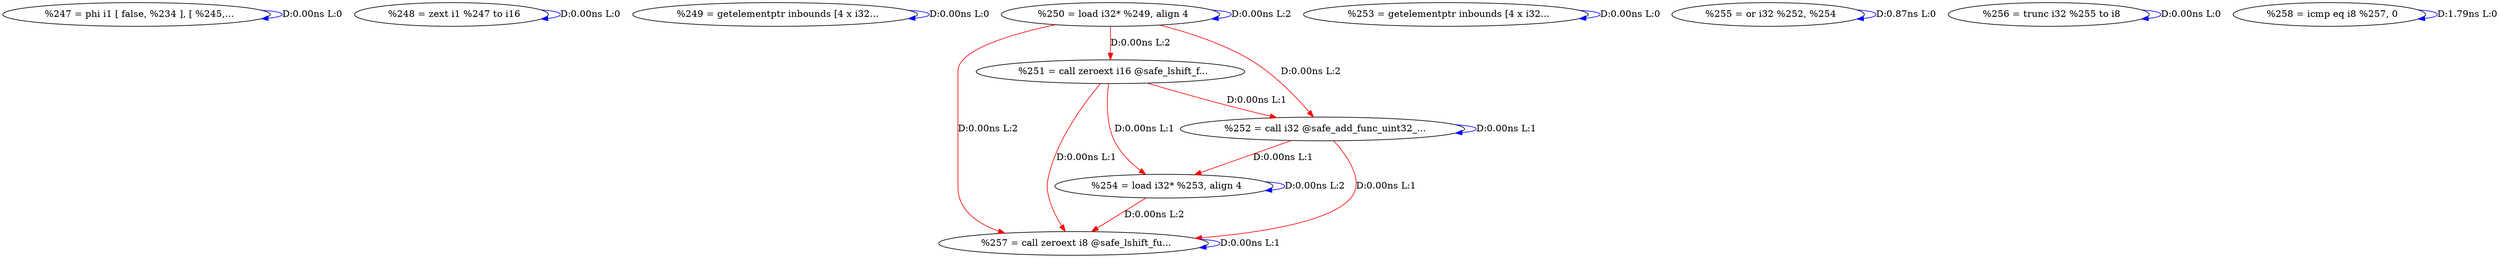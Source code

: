 digraph {
Node0x40bd220[label="  %247 = phi i1 [ false, %234 ], [ %245,..."];
Node0x40bd220 -> Node0x40bd220[label="D:0.00ns L:0",color=blue];
Node0x40bd300[label="  %248 = zext i1 %247 to i16"];
Node0x40bd300 -> Node0x40bd300[label="D:0.00ns L:0",color=blue];
Node0x40bd3e0[label="  %249 = getelementptr inbounds [4 x i32..."];
Node0x40bd3e0 -> Node0x40bd3e0[label="D:0.00ns L:0",color=blue];
Node0x40bd4c0[label="  %250 = load i32* %249, align 4"];
Node0x40bd4c0 -> Node0x40bd4c0[label="D:0.00ns L:2",color=blue];
Node0x40bd5a0[label="  %251 = call zeroext i16 @safe_lshift_f..."];
Node0x40bd4c0 -> Node0x40bd5a0[label="D:0.00ns L:2",color=red];
Node0x40bd680[label="  %252 = call i32 @safe_add_func_uint32_..."];
Node0x40bd4c0 -> Node0x40bd680[label="D:0.00ns L:2",color=red];
Node0x40bdae0[label="  %257 = call zeroext i8 @safe_lshift_fu..."];
Node0x40bd4c0 -> Node0x40bdae0[label="D:0.00ns L:2",color=red];
Node0x40bd5a0 -> Node0x40bd680[label="D:0.00ns L:1",color=red];
Node0x40bd840[label="  %254 = load i32* %253, align 4"];
Node0x40bd5a0 -> Node0x40bd840[label="D:0.00ns L:1",color=red];
Node0x40bd5a0 -> Node0x40bdae0[label="D:0.00ns L:1",color=red];
Node0x40bd680 -> Node0x40bd680[label="D:0.00ns L:1",color=blue];
Node0x40bd680 -> Node0x40bd840[label="D:0.00ns L:1",color=red];
Node0x40bd680 -> Node0x40bdae0[label="D:0.00ns L:1",color=red];
Node0x40bd760[label="  %253 = getelementptr inbounds [4 x i32..."];
Node0x40bd760 -> Node0x40bd760[label="D:0.00ns L:0",color=blue];
Node0x40bd840 -> Node0x40bd840[label="D:0.00ns L:2",color=blue];
Node0x40bd840 -> Node0x40bdae0[label="D:0.00ns L:2",color=red];
Node0x40bd920[label="  %255 = or i32 %252, %254"];
Node0x40bd920 -> Node0x40bd920[label="D:0.87ns L:0",color=blue];
Node0x40bda00[label="  %256 = trunc i32 %255 to i8"];
Node0x40bda00 -> Node0x40bda00[label="D:0.00ns L:0",color=blue];
Node0x40bdae0 -> Node0x40bdae0[label="D:0.00ns L:1",color=blue];
Node0x40bdbc0[label="  %258 = icmp eq i8 %257, 0"];
Node0x40bdbc0 -> Node0x40bdbc0[label="D:1.79ns L:0",color=blue];
}
